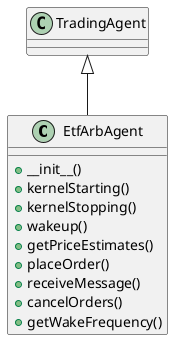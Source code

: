 @startuml
class EtfArbAgent {
  + __init__()
  + kernelStarting()
  + kernelStopping()
  + wakeup()
  + getPriceEstimates()
  + placeOrder()
  + receiveMessage()
  + cancelOrders()
  + getWakeFrequency()
}
TradingAgent <|-- EtfArbAgent
@enduml